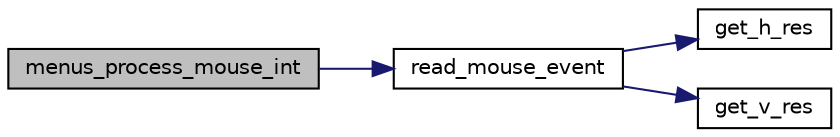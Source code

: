 digraph "menus_process_mouse_int"
{
 // INTERACTIVE_SVG=YES
 // LATEX_PDF_SIZE
  edge [fontname="Helvetica",fontsize="10",labelfontname="Helvetica",labelfontsize="10"];
  node [fontname="Helvetica",fontsize="10",shape=record];
  rankdir="LR";
  Node1 [label="menus_process_mouse_int",height=0.2,width=0.4,color="black", fillcolor="grey75", style="filled", fontcolor="black",tooltip=" "];
  Node1 -> Node2 [color="midnightblue",fontsize="10",style="solid",fontname="Helvetica"];
  Node2 [label="read_mouse_event",height=0.2,width=0.4,color="black", fillcolor="white", style="filled",URL="$menus_8c.html#a5829b4e17402c172e055ec0491f94ac7",tooltip=" "];
  Node2 -> Node3 [color="midnightblue",fontsize="10",style="solid",fontname="Helvetica"];
  Node3 [label="get_h_res",height=0.2,width=0.4,color="black", fillcolor="white", style="filled",URL="$graphic_8h.html#a790ce9140cfb9031a913e9e66a7e82b6",tooltip=" "];
  Node2 -> Node4 [color="midnightblue",fontsize="10",style="solid",fontname="Helvetica"];
  Node4 [label="get_v_res",height=0.2,width=0.4,color="black", fillcolor="white", style="filled",URL="$graphic_8h.html#aa824fe357259dac616f3fe9f2eba1dab",tooltip=" "];
}

